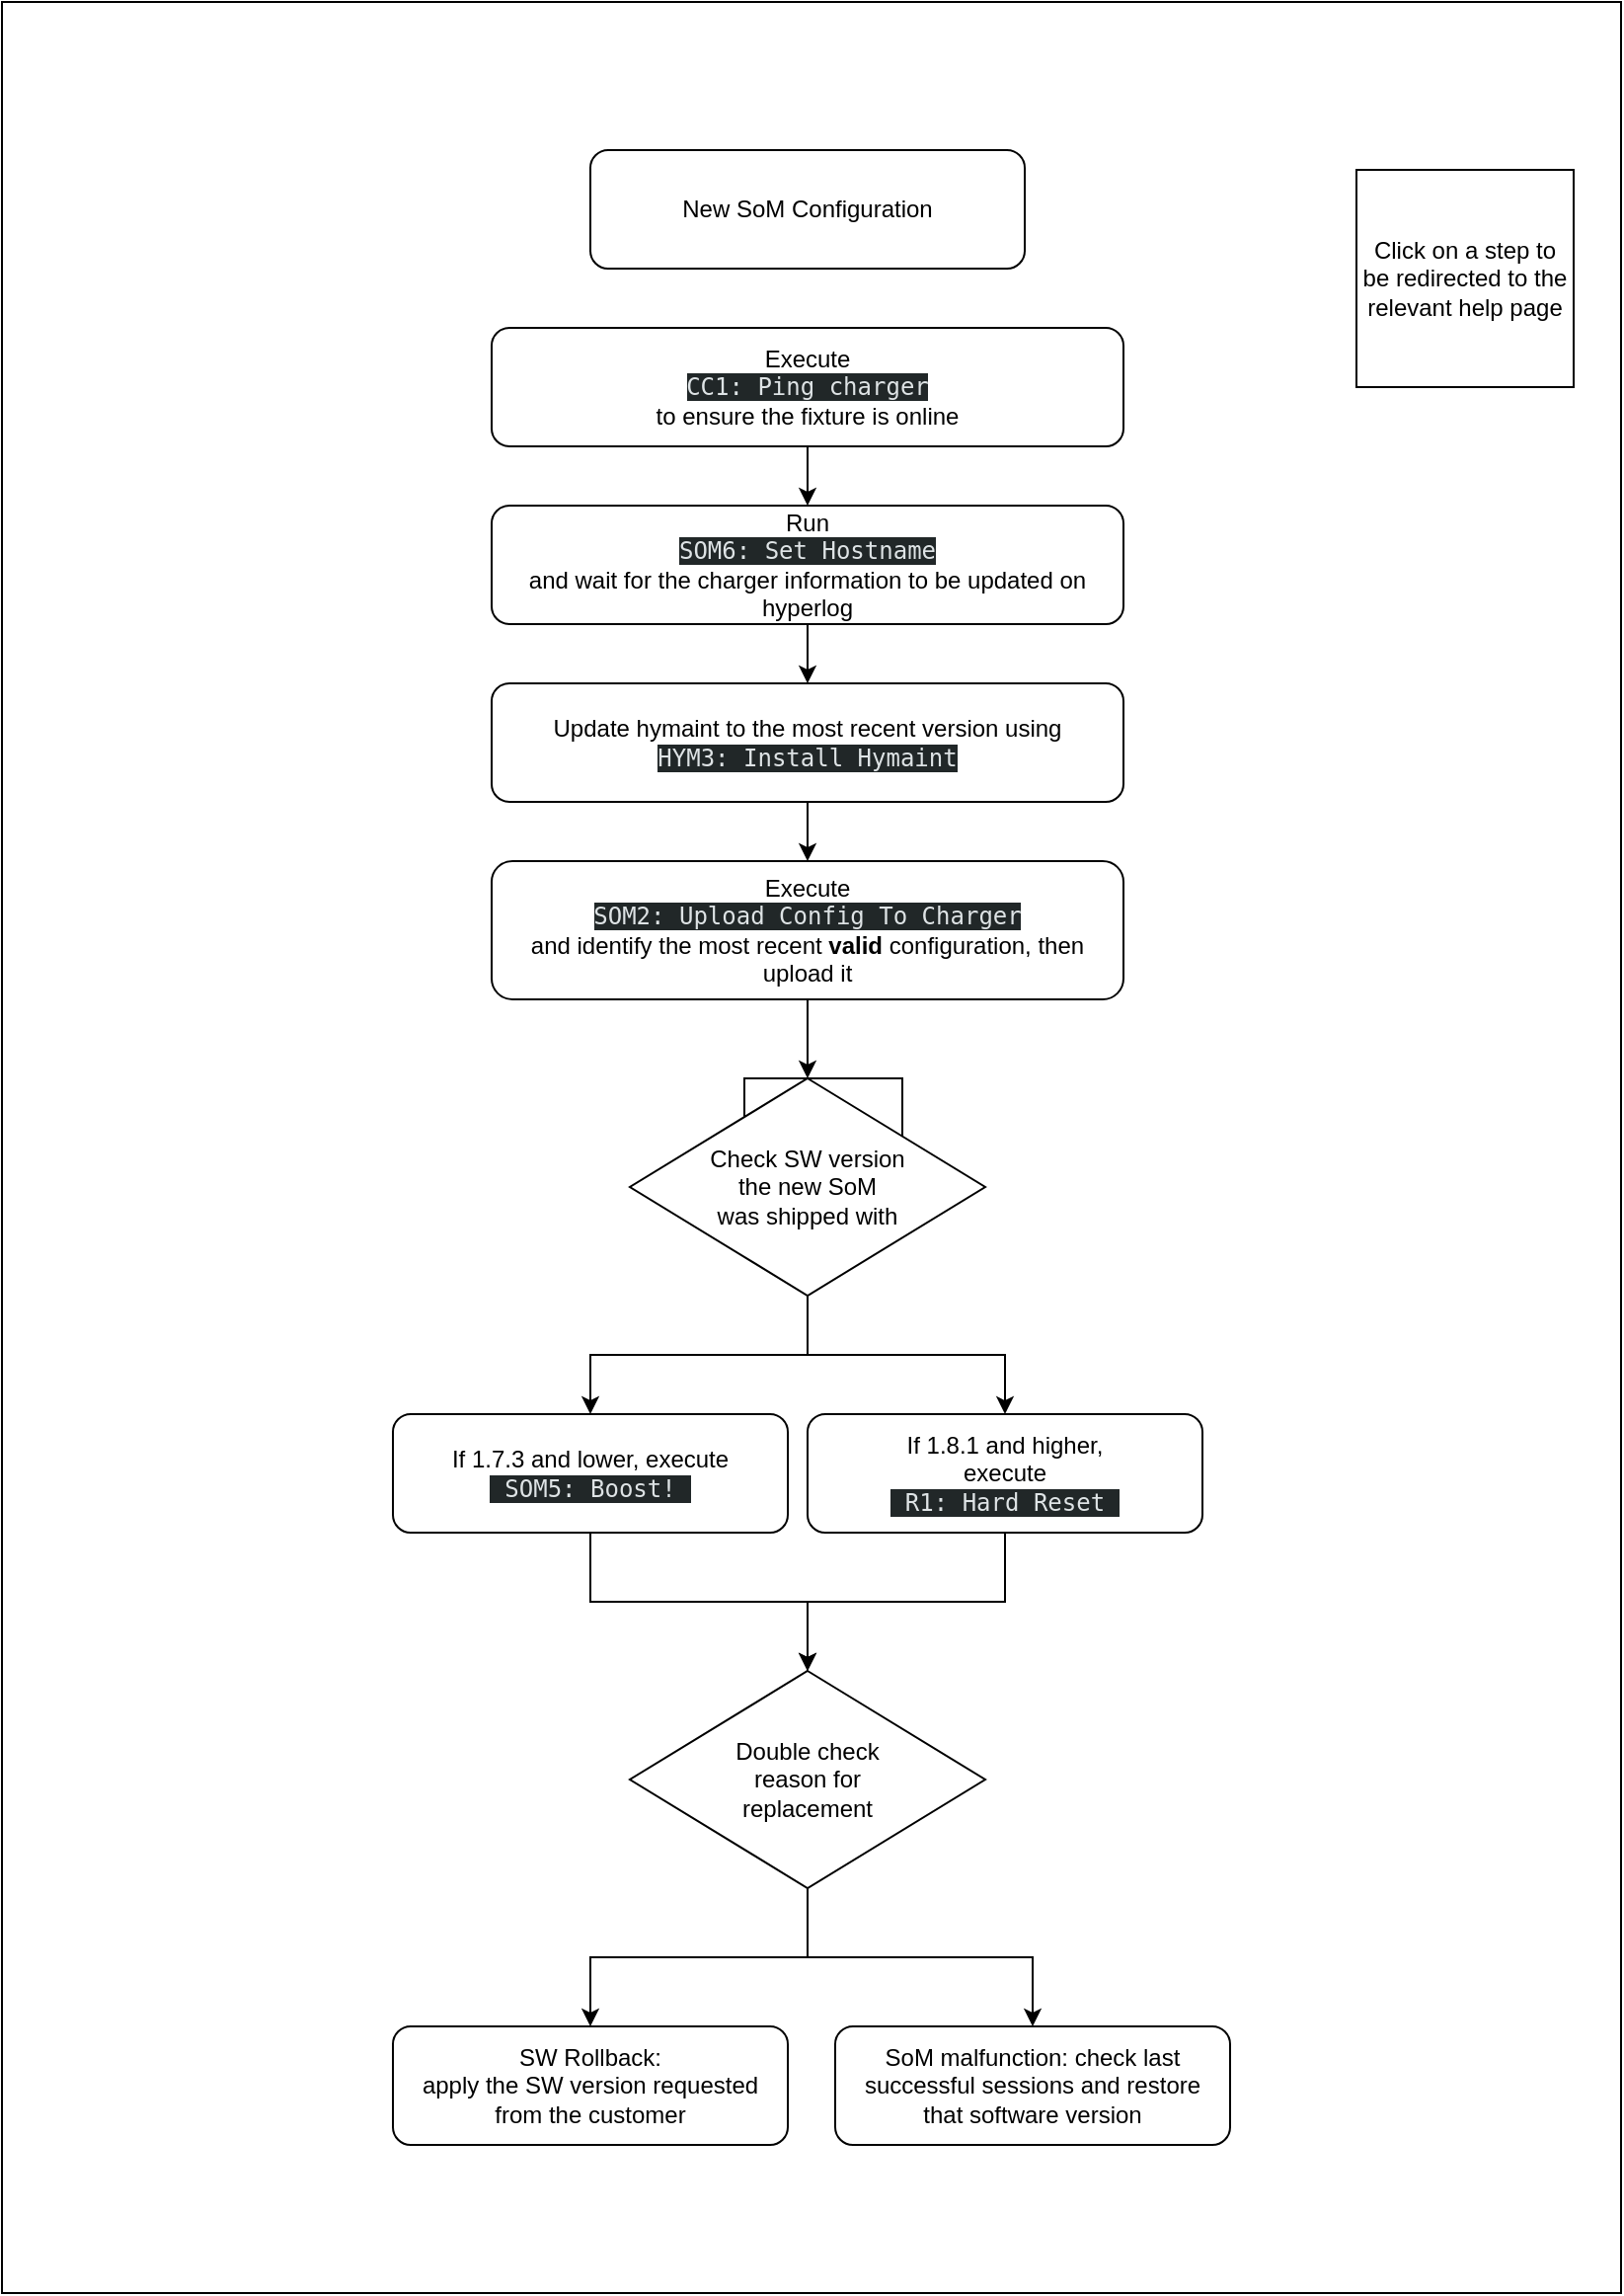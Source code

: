 <mxfile version="27.1.6">
  <diagram id="7AZIaKFDA84dNrpr3-fF" name="Page-1">
    <mxGraphModel dx="2377" dy="1238" grid="1" gridSize="10" guides="1" tooltips="1" connect="1" arrows="1" fold="1" page="1" pageScale="1" pageWidth="827" pageHeight="1169" math="0" shadow="0">
      <root>
        <mxCell id="0" />
        <mxCell id="1" parent="0" />
        <mxCell id="eyd2rsEOQC1HHO5CPxRc-1" value="\\" style="whiteSpace=wrap;html=1;imageAspect=0;fillColor=light-dark(#FFFFFF,#C3C3C3);" vertex="1" parent="1">
          <mxGeometry x="4" y="5" width="820" height="1160" as="geometry" />
        </mxCell>
        <mxCell id="eyd2rsEOQC1HHO5CPxRc-2" value="" style="whiteSpace=wrap;html=1;aspect=fixed;" vertex="1" parent="1">
          <mxGeometry x="380" y="550" width="80" height="80" as="geometry" />
        </mxCell>
        <mxCell id="IejAQgSXKc2Y49kBOPVx-10" value="New&amp;nbsp;&lt;span style=&quot;background-color: transparent; color: light-dark(rgb(0, 0, 0), rgb(255, 255, 255));&quot;&gt;SoM Configuration&lt;/span&gt;" style="rounded=1;whiteSpace=wrap;html=1;" parent="1" vertex="1">
          <mxGeometry x="302" y="80" width="220" height="60" as="geometry" />
        </mxCell>
        <mxCell id="IejAQgSXKc2Y49kBOPVx-15" style="edgeStyle=orthogonalEdgeStyle;rounded=0;orthogonalLoop=1;jettySize=auto;html=1;entryX=0.5;entryY=0;entryDx=0;entryDy=0;" parent="1" source="IejAQgSXKc2Y49kBOPVx-11" target="IejAQgSXKc2Y49kBOPVx-14" edge="1">
          <mxGeometry relative="1" as="geometry" />
        </mxCell>
        <UserObject label="Execute&lt;div&gt;&lt;span style=&quot;color: rgb(222, 227, 229); font-family: monospace; text-align: left; white-space-collapse: preserve; background-color: rgb(33, 39, 40);&quot;&gt;CC1: Ping charger&lt;/span&gt;&lt;/div&gt;&lt;div&gt;to ensure the fixture is online&lt;/div&gt;" link="https://alpitronic-jira.atlassian.net/wiki/spaces/Charger/pages/621406155/Hypercharger+Offline+in+Hyperlog" linkTarget="_blank" id="IejAQgSXKc2Y49kBOPVx-11">
          <mxCell style="rounded=1;whiteSpace=wrap;html=1;" parent="1" vertex="1">
            <mxGeometry x="252" y="170" width="320" height="60" as="geometry" />
          </mxCell>
        </UserObject>
        <mxCell id="IejAQgSXKc2Y49kBOPVx-19" style="edgeStyle=orthogonalEdgeStyle;rounded=0;orthogonalLoop=1;jettySize=auto;html=1;entryX=0.5;entryY=0;entryDx=0;entryDy=0;" parent="1" source="IejAQgSXKc2Y49kBOPVx-14" target="IejAQgSXKc2Y49kBOPVx-17" edge="1">
          <mxGeometry relative="1" as="geometry" />
        </mxCell>
        <mxCell id="IejAQgSXKc2Y49kBOPVx-14" value="Run&lt;div&gt;&lt;span style=&quot;color: rgb(222, 227, 229); font-family: monospace; text-align: left; white-space-collapse: preserve; background-color: rgb(33, 39, 40);&quot;&gt;SOM6: Set Hostname&lt;/span&gt;&lt;/div&gt;&lt;div&gt;and wait for the charger information to be updated on hyperlog&lt;/div&gt;" style="rounded=1;whiteSpace=wrap;html=1;" parent="1" vertex="1">
          <mxGeometry x="252" y="260" width="320" height="60" as="geometry" />
        </mxCell>
        <mxCell id="IejAQgSXKc2Y49kBOPVx-21" style="edgeStyle=orthogonalEdgeStyle;rounded=0;orthogonalLoop=1;jettySize=auto;html=1;entryX=0.5;entryY=0;entryDx=0;entryDy=0;" parent="1" source="IejAQgSXKc2Y49kBOPVx-17" target="IejAQgSXKc2Y49kBOPVx-20" edge="1">
          <mxGeometry relative="1" as="geometry" />
        </mxCell>
        <UserObject label="Update hymaint to the most recent version using&lt;div&gt;&lt;span style=&quot;color: rgb(222, 227, 229); font-family: monospace; text-align: left; white-space-collapse: preserve; background-color: rgb(33, 39, 40);&quot;&gt;HYM3: Install Hymaint&lt;/span&gt;&lt;/div&gt;" link="https://alpitronic-jira.atlassian.net/wiki/spaces/Charger/pages/1240236177/hymaint+update" linkTarget="_blank" id="IejAQgSXKc2Y49kBOPVx-17">
          <mxCell style="rounded=1;whiteSpace=wrap;html=1;" parent="1" vertex="1">
            <mxGeometry x="252" y="350" width="320" height="60" as="geometry" />
          </mxCell>
        </UserObject>
        <mxCell id="lWXWfnWMMrPsDJzRvSUA-17" style="edgeStyle=orthogonalEdgeStyle;rounded=0;orthogonalLoop=1;jettySize=auto;html=1;" parent="1" source="IejAQgSXKc2Y49kBOPVx-20" target="IejAQgSXKc2Y49kBOPVx-24" edge="1">
          <mxGeometry relative="1" as="geometry" />
        </mxCell>
        <UserObject label="Execute&lt;div&gt;&lt;span style=&quot;color: rgb(222, 227, 229); font-family: monospace; text-align: left; white-space-collapse: preserve; background-color: rgb(33, 39, 40);&quot;&gt;SOM2: Upload Config To Charger&lt;/span&gt;&lt;/div&gt;&lt;div&gt;and identify the most recent &lt;b&gt;valid &lt;/b&gt;configuration, then upload it&lt;/div&gt;" link="https://alpitronic-jira.atlassian.net/wiki/spaces/Charger/pages/621413840/hypercharger.conf" linkTarget="_blank" id="IejAQgSXKc2Y49kBOPVx-20">
          <mxCell style="rounded=1;whiteSpace=wrap;html=1;" parent="1" vertex="1">
            <mxGeometry x="252" y="440" width="320" height="70" as="geometry" />
          </mxCell>
        </UserObject>
        <mxCell id="IejAQgSXKc2Y49kBOPVx-34" style="edgeStyle=orthogonalEdgeStyle;rounded=0;orthogonalLoop=1;jettySize=auto;html=1;entryX=0.5;entryY=0;entryDx=0;entryDy=0;" parent="1" source="IejAQgSXKc2Y49kBOPVx-24" target="IejAQgSXKc2Y49kBOPVx-26" edge="1">
          <mxGeometry relative="1" as="geometry" />
        </mxCell>
        <mxCell id="IejAQgSXKc2Y49kBOPVx-36" style="edgeStyle=orthogonalEdgeStyle;rounded=0;orthogonalLoop=1;jettySize=auto;html=1;entryX=0.5;entryY=0;entryDx=0;entryDy=0;" parent="1" source="IejAQgSXKc2Y49kBOPVx-24" target="IejAQgSXKc2Y49kBOPVx-33" edge="1">
          <mxGeometry relative="1" as="geometry" />
        </mxCell>
        <mxCell id="IejAQgSXKc2Y49kBOPVx-24" value="Check SW version&lt;div&gt;the new SoM&lt;/div&gt;&lt;div&gt;was shipped with&lt;/div&gt;" style="rhombus;whiteSpace=wrap;html=1;" parent="1" vertex="1">
          <mxGeometry x="322" y="550" width="180" height="110" as="geometry" />
        </mxCell>
        <mxCell id="lWXWfnWMMrPsDJzRvSUA-5" style="edgeStyle=orthogonalEdgeStyle;rounded=0;orthogonalLoop=1;jettySize=auto;html=1;entryX=0.5;entryY=0;entryDx=0;entryDy=0;" parent="1" source="IejAQgSXKc2Y49kBOPVx-26" target="lWXWfnWMMrPsDJzRvSUA-4" edge="1">
          <mxGeometry relative="1" as="geometry" />
        </mxCell>
        <mxCell id="IejAQgSXKc2Y49kBOPVx-26" value="&lt;div&gt;If 1.7.3 and lower, execute&lt;/div&gt;&lt;div&gt;&lt;span style=&quot;color: rgb(222, 227, 229); font-family: monospace; text-align: left; white-space-collapse: preserve; background-color: rgb(33, 39, 40);&quot;&gt; SOM5: Boost! &lt;/span&gt;&lt;/div&gt;" style="rounded=1;whiteSpace=wrap;html=1;" parent="1" vertex="1">
          <mxGeometry x="202" y="720" width="200" height="60" as="geometry" />
        </mxCell>
        <mxCell id="lWXWfnWMMrPsDJzRvSUA-6" style="edgeStyle=orthogonalEdgeStyle;rounded=0;orthogonalLoop=1;jettySize=auto;html=1;entryX=0.5;entryY=0;entryDx=0;entryDy=0;" parent="1" source="IejAQgSXKc2Y49kBOPVx-33" target="lWXWfnWMMrPsDJzRvSUA-4" edge="1">
          <mxGeometry relative="1" as="geometry" />
        </mxCell>
        <mxCell id="IejAQgSXKc2Y49kBOPVx-33" value="&lt;div&gt;If 1.8.1 and higher,&lt;/div&gt;&lt;div&gt;execute&lt;/div&gt;&lt;div&gt;&lt;span style=&quot;color: rgb(222, 227, 229); font-family: monospace; text-align: left; white-space-collapse: preserve; background-color: rgb(33, 39, 40);&quot;&gt; R1: Hard Reset &lt;/span&gt;&lt;/div&gt;" style="rounded=1;whiteSpace=wrap;html=1;" parent="1" vertex="1">
          <mxGeometry x="412" y="720" width="200" height="60" as="geometry" />
        </mxCell>
        <mxCell id="lWXWfnWMMrPsDJzRvSUA-12" style="edgeStyle=orthogonalEdgeStyle;rounded=0;orthogonalLoop=1;jettySize=auto;html=1;entryX=0.5;entryY=0;entryDx=0;entryDy=0;" parent="1" source="lWXWfnWMMrPsDJzRvSUA-4" target="lWXWfnWMMrPsDJzRvSUA-9" edge="1">
          <mxGeometry relative="1" as="geometry" />
        </mxCell>
        <mxCell id="lWXWfnWMMrPsDJzRvSUA-13" style="edgeStyle=orthogonalEdgeStyle;rounded=0;orthogonalLoop=1;jettySize=auto;html=1;entryX=0.5;entryY=0;entryDx=0;entryDy=0;" parent="1" source="lWXWfnWMMrPsDJzRvSUA-4" target="lWXWfnWMMrPsDJzRvSUA-10" edge="1">
          <mxGeometry relative="1" as="geometry" />
        </mxCell>
        <mxCell id="lWXWfnWMMrPsDJzRvSUA-4" value="&lt;div&gt;Double check&lt;/div&gt;reason for&lt;div&gt;replacement&lt;/div&gt;" style="rhombus;whiteSpace=wrap;html=1;" parent="1" vertex="1">
          <mxGeometry x="322" y="850" width="180" height="110" as="geometry" />
        </mxCell>
        <mxCell id="lWXWfnWMMrPsDJzRvSUA-9" value="&lt;div&gt;SW Rollback:&lt;/div&gt;&lt;div&gt;apply the SW version requested&lt;/div&gt;&lt;div&gt;from the customer&lt;/div&gt;" style="rounded=1;whiteSpace=wrap;html=1;" parent="1" vertex="1">
          <mxGeometry x="202" y="1030" width="200" height="60" as="geometry" />
        </mxCell>
        <mxCell id="lWXWfnWMMrPsDJzRvSUA-10" value="&lt;div&gt;SoM malfunction: check last successful sessions and restore&lt;/div&gt;&lt;div&gt;that software version&lt;/div&gt;" style="rounded=1;whiteSpace=wrap;html=1;" parent="1" vertex="1">
          <mxGeometry x="426" y="1030" width="200" height="60" as="geometry" />
        </mxCell>
        <mxCell id="lWXWfnWMMrPsDJzRvSUA-18" value="Click on a step to be redirected to the relevant help page" style="whiteSpace=wrap;html=1;aspect=fixed;" parent="1" vertex="1">
          <mxGeometry x="690" y="90" width="110" height="110" as="geometry" />
        </mxCell>
      </root>
    </mxGraphModel>
  </diagram>
</mxfile>

